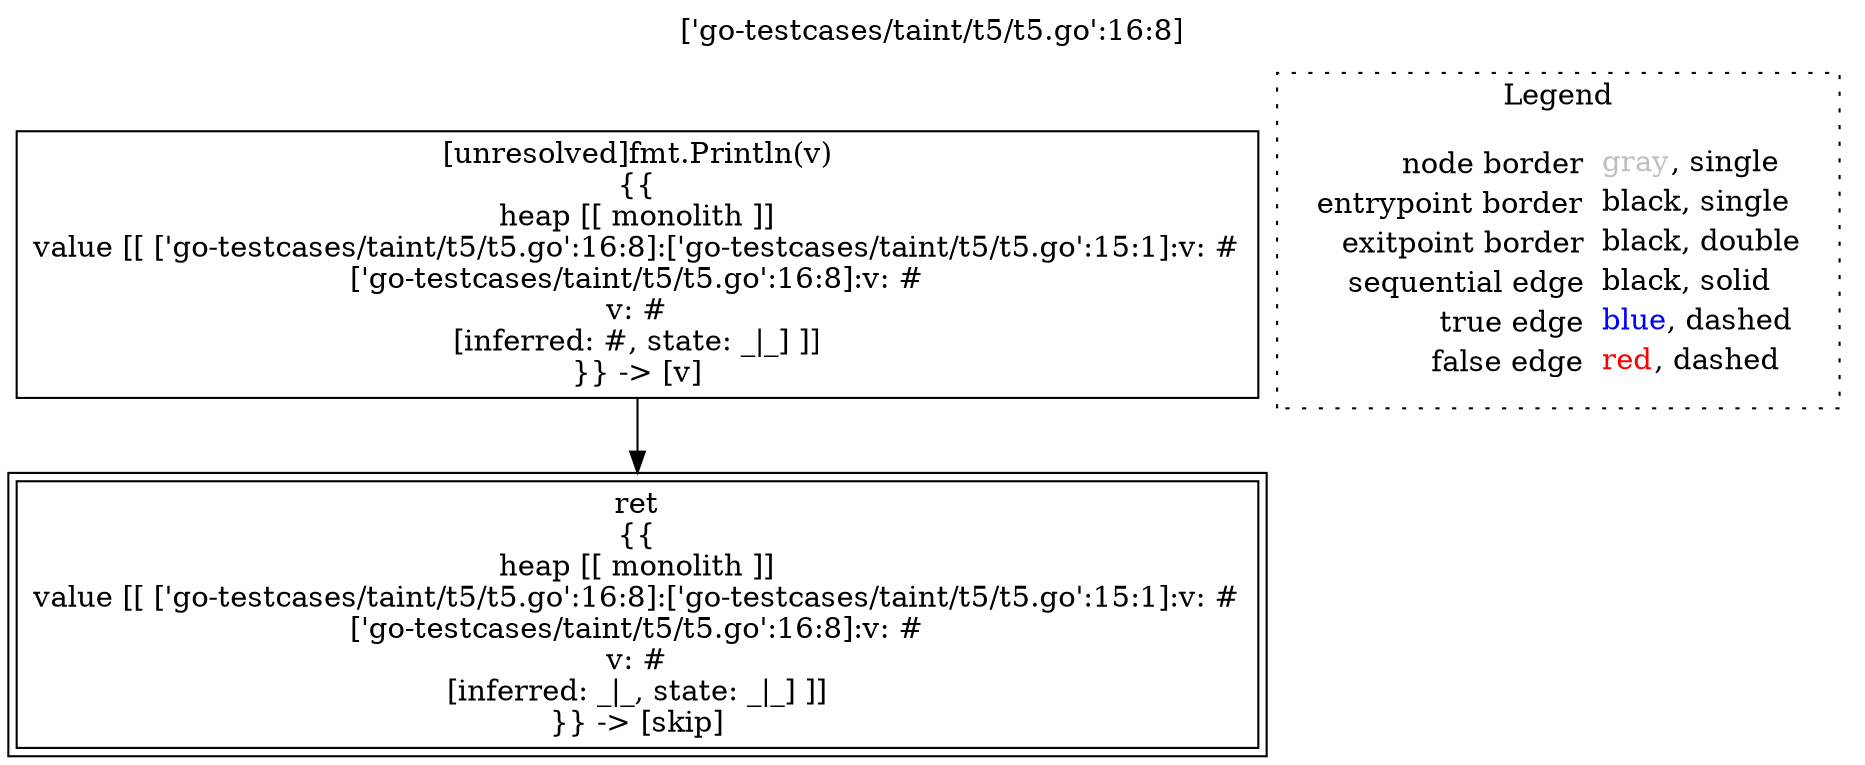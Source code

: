 digraph {
	labelloc="t";
	label="['go-testcases/taint/t5/t5.go':16:8]";
	"node0" [shape="rect",color="black",label=<[unresolved]fmt.Println(v)<BR/>{{<BR/>heap [[ monolith ]]<BR/>value [[ ['go-testcases/taint/t5/t5.go':16:8]:['go-testcases/taint/t5/t5.go':15:1]:v: #<BR/>['go-testcases/taint/t5/t5.go':16:8]:v: #<BR/>v: #<BR/>[inferred: #, state: _|_] ]]<BR/>}} -&gt; [v]>];
	"node1" [shape="rect",color="black",peripheries="2",label=<ret<BR/>{{<BR/>heap [[ monolith ]]<BR/>value [[ ['go-testcases/taint/t5/t5.go':16:8]:['go-testcases/taint/t5/t5.go':15:1]:v: #<BR/>['go-testcases/taint/t5/t5.go':16:8]:v: #<BR/>v: #<BR/>[inferred: _|_, state: _|_] ]]<BR/>}} -&gt; [skip]>];
	"node0" -> "node1" [color="black"];
subgraph cluster_legend {
	label="Legend";
	style=dotted;
	node [shape=plaintext];
	"legend" [label=<<table border="0" cellpadding="2" cellspacing="0" cellborder="0"><tr><td align="right">node border&nbsp;</td><td align="left"><font color="gray">gray</font>, single</td></tr><tr><td align="right">entrypoint border&nbsp;</td><td align="left"><font color="black">black</font>, single</td></tr><tr><td align="right">exitpoint border&nbsp;</td><td align="left"><font color="black">black</font>, double</td></tr><tr><td align="right">sequential edge&nbsp;</td><td align="left"><font color="black">black</font>, solid</td></tr><tr><td align="right">true edge&nbsp;</td><td align="left"><font color="blue">blue</font>, dashed</td></tr><tr><td align="right">false edge&nbsp;</td><td align="left"><font color="red">red</font>, dashed</td></tr></table>>];
}

}
